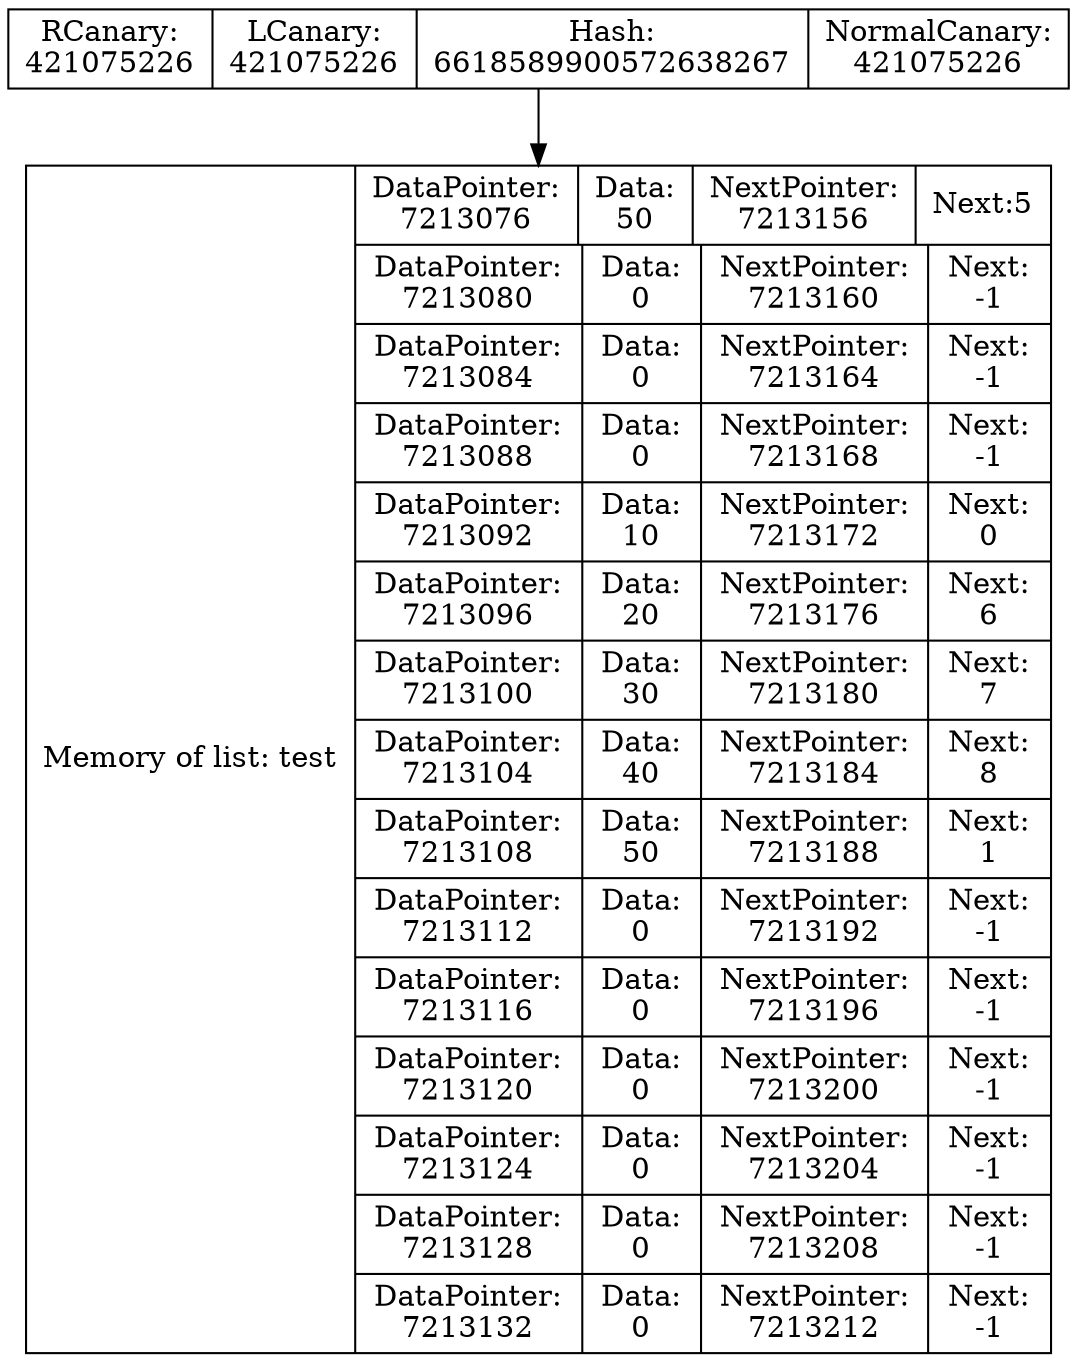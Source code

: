 digraph G{
data [shape=record,label="{Memory of list: test} | {{DataPointer:\n7213076 | Data:\n50 | NextPointer:\n7213156 | Next:
5}
| {DataPointer:\n7213080 | Data:\n0 | NextPointer:\n7213160 | Next:\n-1}
| {DataPointer:\n7213084 | Data:\n0 | NextPointer:\n7213164 | Next:\n-1}
| {DataPointer:\n7213088 | Data:\n0 | NextPointer:\n7213168 | Next:\n-1}
| {DataPointer:\n7213092 | Data:\n10 | NextPointer:\n7213172 | Next:\n0}
| {DataPointer:\n7213096 | Data:\n20 | NextPointer:\n7213176 | Next:\n6}
| {DataPointer:\n7213100 | Data:\n30 | NextPointer:\n7213180 | Next:\n7}
| {DataPointer:\n7213104 | Data:\n40 | NextPointer:\n7213184 | Next:\n8}
| {DataPointer:\n7213108 | Data:\n50 | NextPointer:\n7213188 | Next:\n1}
| {DataPointer:\n7213112 | Data:\n0 | NextPointer:\n7213192 | Next:\n-1}
| {DataPointer:\n7213116 | Data:\n0 | NextPointer:\n7213196 | Next:\n-1}
| {DataPointer:\n7213120 | Data:\n0 | NextPointer:\n7213200 | Next:\n-1}
| {DataPointer:\n7213124 | Data:\n0 | NextPointer:\n7213204 | Next:\n-1}
| {DataPointer:\n7213128 | Data:\n0 | NextPointer:\n7213208 | Next:\n-1}
| {DataPointer:\n7213132 | Data:\n0 | NextPointer:\n7213212 | Next:\n-1}
}"];
Shild [shape=record,label=" RCanary:\n421075226 | LCanary:\n421075226 | Hash:\n6618589900572638267 | NormalCanary:\n421075226"];
Shild->data
}
